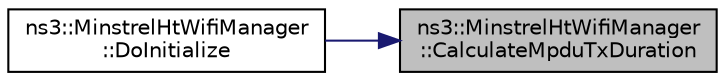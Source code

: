 digraph "ns3::MinstrelHtWifiManager::CalculateMpduTxDuration"
{
 // LATEX_PDF_SIZE
  edge [fontname="Helvetica",fontsize="10",labelfontname="Helvetica",labelfontsize="10"];
  node [fontname="Helvetica",fontsize="10",shape=record];
  rankdir="RL";
  Node1 [label="ns3::MinstrelHtWifiManager\l::CalculateMpduTxDuration",height=0.2,width=0.4,color="black", fillcolor="grey75", style="filled", fontcolor="black",tooltip="Estimates the TxTime of a frame with a given mode and group (stream, guard interval and channel width..."];
  Node1 -> Node2 [dir="back",color="midnightblue",fontsize="10",style="solid",fontname="Helvetica"];
  Node2 [label="ns3::MinstrelHtWifiManager\l::DoInitialize",height=0.2,width=0.4,color="black", fillcolor="white", style="filled",URL="$classns3_1_1_minstrel_ht_wifi_manager.html#a3c5c32d2a58fb45a922e435192b0cf43",tooltip="Initialize() implementation."];
}
